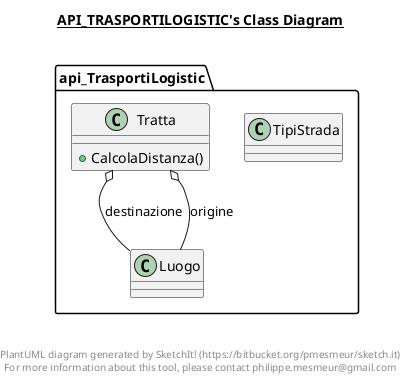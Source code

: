 @startuml

title __API_TRASPORTILOGISTIC's Class Diagram__\n

  namespace api_TrasportiLogistic {
    class api_TrasportiLogistic.Luogo {
    }
  }
  

  namespace api_TrasportiLogistic {
    class api_TrasportiLogistic.TipiStrada {
    }
  }
  

  namespace api_TrasportiLogistic {
    class api_TrasportiLogistic.Tratta {
        + CalcolaDistanza()
    }
  }
  

  api_TrasportiLogistic.Tratta o-- api_TrasportiLogistic.Luogo : destinazione
  api_TrasportiLogistic.Tratta o-- api_TrasportiLogistic.Luogo : origine


right footer


PlantUML diagram generated by SketchIt! (https://bitbucket.org/pmesmeur/sketch.it)
For more information about this tool, please contact philippe.mesmeur@gmail.com
endfooter

@enduml
